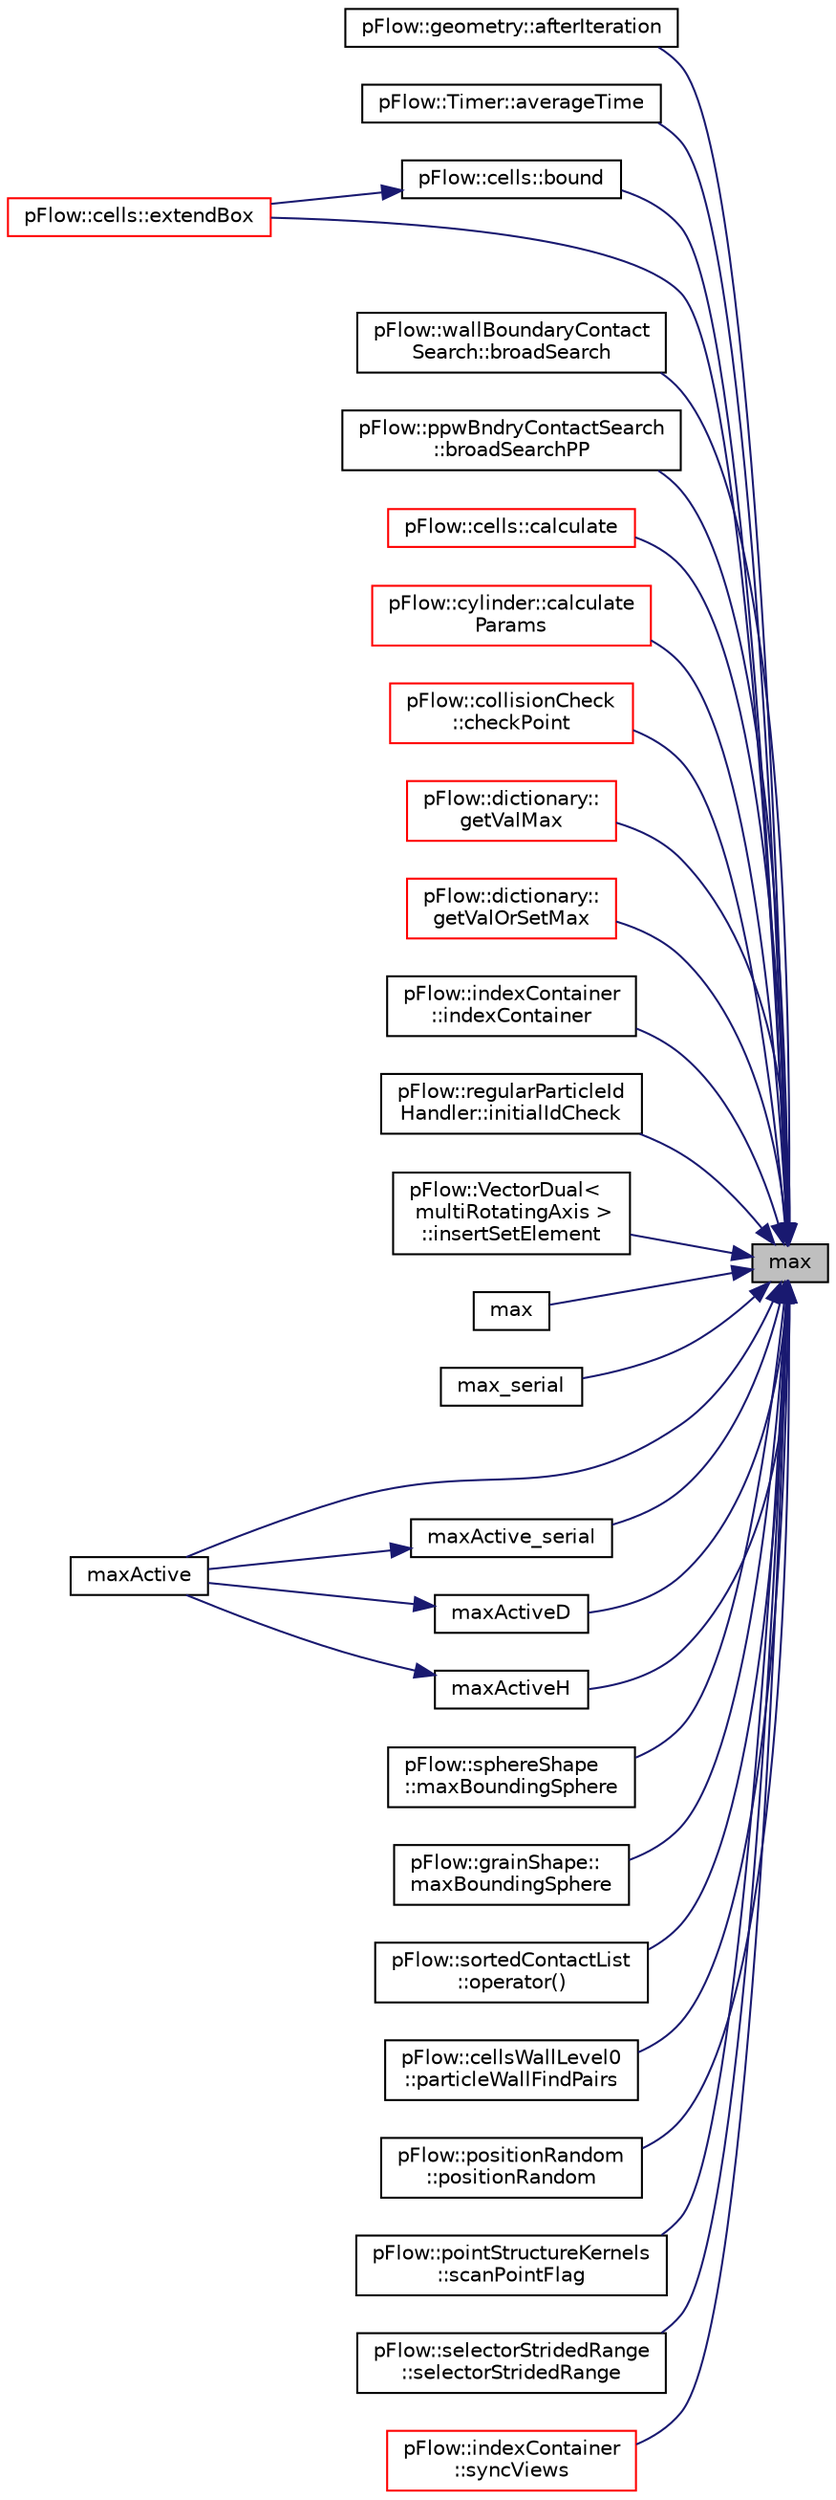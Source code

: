 digraph "max"
{
 // LATEX_PDF_SIZE
  edge [fontname="Helvetica",fontsize="10",labelfontname="Helvetica",labelfontsize="10"];
  node [fontname="Helvetica",fontsize="10",shape=record];
  rankdir="RL";
  Node1 [label="max",height=0.2,width=0.4,color="black", fillcolor="grey75", style="filled", fontcolor="black",tooltip=" "];
  Node1 -> Node2 [dir="back",color="midnightblue",fontsize="10",style="solid",fontname="Helvetica"];
  Node2 [label="pFlow::geometry::afterIteration",height=0.2,width=0.4,color="black", fillcolor="white", style="filled",URL="$classpFlow_1_1geometry.html#a5ab4b6c611c3256e54f51bbfc484d58e",tooltip="This is called in time loop, after iterate."];
  Node1 -> Node3 [dir="back",color="midnightblue",fontsize="10",style="solid",fontname="Helvetica"];
  Node3 [label="pFlow::Timer::averageTime",height=0.2,width=0.4,color="black", fillcolor="white", style="filled",URL="$classpFlow_1_1Timer.html#a7e12358ebcceb29dea6ecc06f4fc2482",tooltip=" "];
  Node1 -> Node4 [dir="back",color="midnightblue",fontsize="10",style="solid",fontname="Helvetica"];
  Node4 [label="pFlow::cells::bound",height=0.2,width=0.4,color="black", fillcolor="white", style="filled",URL="$classpFlow_1_1cells.html#a361ca6667f86241ebd9c9d23f779a575",tooltip=" "];
  Node4 -> Node5 [dir="back",color="midnightblue",fontsize="10",style="solid",fontname="Helvetica"];
  Node5 [label="pFlow::cells::extendBox",height=0.2,width=0.4,color="red", fillcolor="white", style="filled",URL="$classpFlow_1_1cells.html#a989eee28d3bba158140e994c9cf6ccf7",tooltip=" "];
  Node1 -> Node8 [dir="back",color="midnightblue",fontsize="10",style="solid",fontname="Helvetica"];
  Node8 [label="pFlow::wallBoundaryContact\lSearch::broadSearch",height=0.2,width=0.4,color="black", fillcolor="white", style="filled",URL="$classpFlow_1_1wallBoundaryContactSearch.html#a828220c0f41c1191a5ddd0241976887e",tooltip=" "];
  Node1 -> Node9 [dir="back",color="midnightblue",fontsize="10",style="solid",fontname="Helvetica"];
  Node9 [label="pFlow::ppwBndryContactSearch\l::broadSearchPP",height=0.2,width=0.4,color="black", fillcolor="white", style="filled",URL="$classpFlow_1_1ppwBndryContactSearch.html#ae59f8093e7302aa1aa0b6f38d21fdf02",tooltip=" "];
  Node1 -> Node10 [dir="back",color="midnightblue",fontsize="10",style="solid",fontname="Helvetica"];
  Node10 [label="pFlow::cells::calculate",height=0.2,width=0.4,color="red", fillcolor="white", style="filled",URL="$classpFlow_1_1cells.html#a192000f430504a4772f7bbc5895ae850",tooltip=" "];
  Node1 -> Node13 [dir="back",color="midnightblue",fontsize="10",style="solid",fontname="Helvetica"];
  Node13 [label="pFlow::cylinder::calculate\lParams",height=0.2,width=0.4,color="red", fillcolor="white", style="filled",URL="$classpFlow_1_1cylinder.html#a60aa71a9e81fe0fd36ea435a9ec0e0aa",tooltip=" "];
  Node1 -> Node15 [dir="back",color="midnightblue",fontsize="10",style="solid",fontname="Helvetica"];
  Node15 [label="pFlow::collisionCheck\l::checkPoint",height=0.2,width=0.4,color="red", fillcolor="white", style="filled",URL="$classpFlow_1_1collisionCheck.html#ae045c0638634d8cccc75234f6effcb3e",tooltip=" "];
  Node1 -> Node5 [dir="back",color="midnightblue",fontsize="10",style="solid",fontname="Helvetica"];
  Node1 -> Node17 [dir="back",color="midnightblue",fontsize="10",style="solid",fontname="Helvetica"];
  Node17 [label="pFlow::dictionary::\lgetValMax",height=0.2,width=0.4,color="red", fillcolor="white", style="filled",URL="$classpFlow_1_1dictionary.html#ac2b3c7c47189ea97d962234a53f600d2",tooltip="get the value of data entry and return max(value, maxVal)"];
  Node1 -> Node21 [dir="back",color="midnightblue",fontsize="10",style="solid",fontname="Helvetica"];
  Node21 [label="pFlow::dictionary::\lgetValOrSetMax",height=0.2,width=0.4,color="red", fillcolor="white", style="filled",URL="$classpFlow_1_1dictionary.html#aca2f2df45158b023ca13bb04943acfca",tooltip="get the value of data entry anf return max(setMaxVal, value) if not found, set the value to setMaxVal"];
  Node1 -> Node22 [dir="back",color="midnightblue",fontsize="10",style="solid",fontname="Helvetica"];
  Node22 [label="pFlow::indexContainer\l::indexContainer",height=0.2,width=0.4,color="black", fillcolor="white", style="filled",URL="$classpFlow_1_1indexContainer.html#a15e46ceffd1d4f18c390a090e6000971",tooltip="From data and number of elements in data."];
  Node1 -> Node23 [dir="back",color="midnightblue",fontsize="10",style="solid",fontname="Helvetica"];
  Node23 [label="pFlow::regularParticleId\lHandler::initialIdCheck",height=0.2,width=0.4,color="black", fillcolor="white", style="filled",URL="$classpFlow_1_1regularParticleIdHandler.html#af180a3c66359a3c4f85eabe80e953ebd",tooltip=" "];
  Node1 -> Node24 [dir="back",color="midnightblue",fontsize="10",style="solid",fontname="Helvetica"];
  Node24 [label="pFlow::VectorDual\<\l multiRotatingAxis \>\l::insertSetElement",height=0.2,width=0.4,color="black", fillcolor="white", style="filled",URL="$classpFlow_1_1VectorDual.html#a12f0ba08dba791802e98d562be5673d7",tooltip=" "];
  Node1 -> Node25 [dir="back",color="midnightblue",fontsize="10",style="solid",fontname="Helvetica"];
  Node25 [label="max",height=0.2,width=0.4,color="black", fillcolor="white", style="filled",URL="$namespacepFlow.html#ae14bf16748b3144baa1112f08c2a83b1",tooltip=" "];
  Node1 -> Node26 [dir="back",color="midnightblue",fontsize="10",style="solid",fontname="Helvetica"];
  Node26 [label="max_serial",height=0.2,width=0.4,color="black", fillcolor="white", style="filled",URL="$namespacepFlow.html#ac6ce33b29264596f34405e123dca6972",tooltip=" "];
  Node1 -> Node27 [dir="back",color="midnightblue",fontsize="10",style="solid",fontname="Helvetica"];
  Node27 [label="maxActive",height=0.2,width=0.4,color="black", fillcolor="white", style="filled",URL="$namespacepFlow.html#a901374af9bb829fbdb7b4b8f836da5e3",tooltip=" "];
  Node1 -> Node28 [dir="back",color="midnightblue",fontsize="10",style="solid",fontname="Helvetica"];
  Node28 [label="maxActive_serial",height=0.2,width=0.4,color="black", fillcolor="white", style="filled",URL="$namespacepFlow.html#ab590494217240fda35275327deeb9e5a",tooltip=" "];
  Node28 -> Node27 [dir="back",color="midnightblue",fontsize="10",style="solid",fontname="Helvetica"];
  Node1 -> Node29 [dir="back",color="midnightblue",fontsize="10",style="solid",fontname="Helvetica"];
  Node29 [label="maxActiveD",height=0.2,width=0.4,color="black", fillcolor="white", style="filled",URL="$namespacepFlow.html#af989fca768a41ce5a1fbe6ae48637d40",tooltip=" "];
  Node29 -> Node27 [dir="back",color="midnightblue",fontsize="10",style="solid",fontname="Helvetica"];
  Node1 -> Node30 [dir="back",color="midnightblue",fontsize="10",style="solid",fontname="Helvetica"];
  Node30 [label="maxActiveH",height=0.2,width=0.4,color="black", fillcolor="white", style="filled",URL="$namespacepFlow.html#aba9b2125fa01a2bc1588b29e0b385b5a",tooltip=" "];
  Node30 -> Node27 [dir="back",color="midnightblue",fontsize="10",style="solid",fontname="Helvetica"];
  Node1 -> Node31 [dir="back",color="midnightblue",fontsize="10",style="solid",fontname="Helvetica"];
  Node31 [label="pFlow::sphereShape\l::maxBoundingSphere",height=0.2,width=0.4,color="black", fillcolor="white", style="filled",URL="$classpFlow_1_1sphereShape.html#abd8ad0f31b56a0e7af8f977ec12dfb26",tooltip=" "];
  Node1 -> Node32 [dir="back",color="midnightblue",fontsize="10",style="solid",fontname="Helvetica"];
  Node32 [label="pFlow::grainShape::\lmaxBoundingSphere",height=0.2,width=0.4,color="black", fillcolor="white", style="filled",URL="$classpFlow_1_1grainShape.html#abd8ad0f31b56a0e7af8f977ec12dfb26",tooltip=" "];
  Node1 -> Node33 [dir="back",color="midnightblue",fontsize="10",style="solid",fontname="Helvetica"];
  Node33 [label="pFlow::sortedContactList\l::operator()",height=0.2,width=0.4,color="black", fillcolor="white", style="filled",URL="$classpFlow_1_1sortedContactList.html#af1c39e182baef097c4b4a90c0e5f0af2",tooltip=" "];
  Node1 -> Node34 [dir="back",color="midnightblue",fontsize="10",style="solid",fontname="Helvetica"];
  Node34 [label="pFlow::cellsWallLevel0\l::particleWallFindPairs",height=0.2,width=0.4,color="black", fillcolor="white", style="filled",URL="$classpFlow_1_1cellsWallLevel0.html#a56aca7b20039ba847192786e9ea17679",tooltip=" "];
  Node1 -> Node35 [dir="back",color="midnightblue",fontsize="10",style="solid",fontname="Helvetica"];
  Node35 [label="pFlow::positionRandom\l::positionRandom",height=0.2,width=0.4,color="black", fillcolor="white", style="filled",URL="$classpFlow_1_1positionRandom.html#ab02eff586a079e3adbb11e0a056c1e39",tooltip=" "];
  Node1 -> Node36 [dir="back",color="midnightblue",fontsize="10",style="solid",fontname="Helvetica"];
  Node36 [label="pFlow::pointStructureKernels\l::scanPointFlag",height=0.2,width=0.4,color="black", fillcolor="white", style="filled",URL="$namespacepFlow_1_1pointStructureKernels.html#a36162ed116ea012f1507b41b7da0060f",tooltip=" "];
  Node1 -> Node37 [dir="back",color="midnightblue",fontsize="10",style="solid",fontname="Helvetica"];
  Node37 [label="pFlow::selectorStridedRange\l::selectorStridedRange",height=0.2,width=0.4,color="black", fillcolor="white", style="filled",URL="$classpFlow_1_1selectorStridedRange.html#ad3d032cfda0b34075c7dc0f58319a4e2",tooltip=" "];
  Node1 -> Node38 [dir="back",color="midnightblue",fontsize="10",style="solid",fontname="Helvetica"];
  Node38 [label="pFlow::indexContainer\l::syncViews",height=0.2,width=0.4,color="red", fillcolor="white", style="filled",URL="$classpFlow_1_1indexContainer.html#a795138dcd25e874d4ab7ed03ce7603b6",tooltip="synchronize views"];
}

